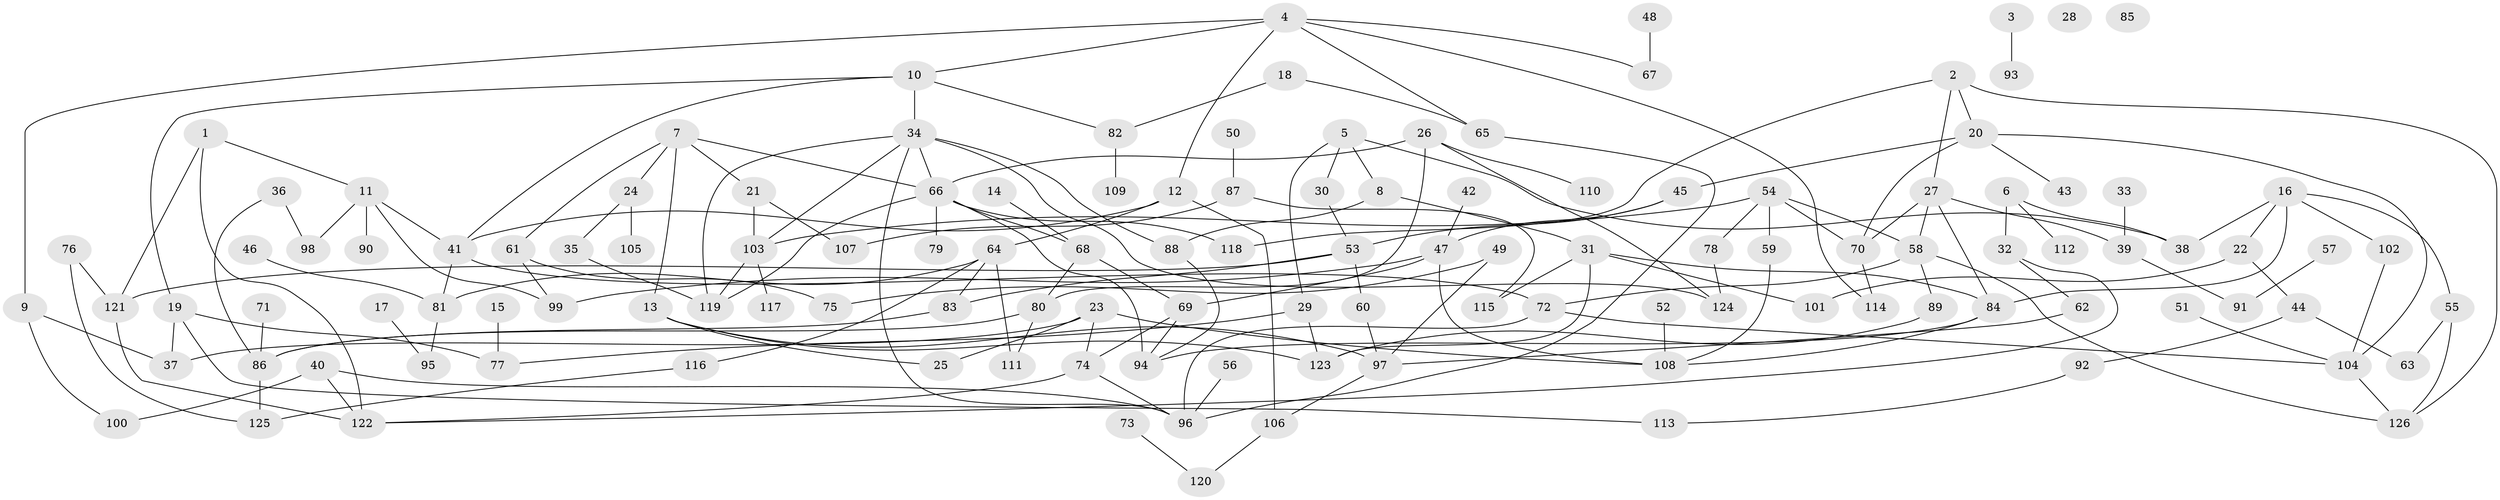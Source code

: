 // coarse degree distribution, {7: 0.0410958904109589, 3: 0.1917808219178082, 6: 0.0410958904109589, 9: 0.0273972602739726, 4: 0.1917808219178082, 5: 0.1643835616438356, 2: 0.2054794520547945, 8: 0.0136986301369863, 1: 0.1232876712328767}
// Generated by graph-tools (version 1.1) at 2025/48/03/04/25 22:48:10]
// undirected, 126 vertices, 184 edges
graph export_dot {
  node [color=gray90,style=filled];
  1;
  2;
  3;
  4;
  5;
  6;
  7;
  8;
  9;
  10;
  11;
  12;
  13;
  14;
  15;
  16;
  17;
  18;
  19;
  20;
  21;
  22;
  23;
  24;
  25;
  26;
  27;
  28;
  29;
  30;
  31;
  32;
  33;
  34;
  35;
  36;
  37;
  38;
  39;
  40;
  41;
  42;
  43;
  44;
  45;
  46;
  47;
  48;
  49;
  50;
  51;
  52;
  53;
  54;
  55;
  56;
  57;
  58;
  59;
  60;
  61;
  62;
  63;
  64;
  65;
  66;
  67;
  68;
  69;
  70;
  71;
  72;
  73;
  74;
  75;
  76;
  77;
  78;
  79;
  80;
  81;
  82;
  83;
  84;
  85;
  86;
  87;
  88;
  89;
  90;
  91;
  92;
  93;
  94;
  95;
  96;
  97;
  98;
  99;
  100;
  101;
  102;
  103;
  104;
  105;
  106;
  107;
  108;
  109;
  110;
  111;
  112;
  113;
  114;
  115;
  116;
  117;
  118;
  119;
  120;
  121;
  122;
  123;
  124;
  125;
  126;
  1 -- 11;
  1 -- 121;
  1 -- 122;
  2 -- 20;
  2 -- 27;
  2 -- 118;
  2 -- 126;
  3 -- 93;
  4 -- 9;
  4 -- 10;
  4 -- 12;
  4 -- 65;
  4 -- 67;
  4 -- 114;
  5 -- 8;
  5 -- 29;
  5 -- 30;
  5 -- 38;
  6 -- 32;
  6 -- 38;
  6 -- 112;
  7 -- 13;
  7 -- 21;
  7 -- 24;
  7 -- 61;
  7 -- 66;
  8 -- 31;
  8 -- 88;
  9 -- 37;
  9 -- 100;
  10 -- 19;
  10 -- 34;
  10 -- 41;
  10 -- 82;
  11 -- 41;
  11 -- 90;
  11 -- 98;
  11 -- 99;
  12 -- 41;
  12 -- 64;
  12 -- 106;
  13 -- 25;
  13 -- 97;
  13 -- 123;
  14 -- 68;
  15 -- 77;
  16 -- 22;
  16 -- 38;
  16 -- 55;
  16 -- 84;
  16 -- 102;
  17 -- 95;
  18 -- 65;
  18 -- 82;
  19 -- 37;
  19 -- 77;
  19 -- 113;
  20 -- 43;
  20 -- 45;
  20 -- 70;
  20 -- 104;
  21 -- 103;
  21 -- 107;
  22 -- 44;
  22 -- 101;
  23 -- 25;
  23 -- 37;
  23 -- 74;
  23 -- 108;
  24 -- 35;
  24 -- 105;
  26 -- 66;
  26 -- 80;
  26 -- 110;
  26 -- 124;
  27 -- 39;
  27 -- 58;
  27 -- 70;
  27 -- 84;
  29 -- 77;
  29 -- 123;
  30 -- 53;
  31 -- 84;
  31 -- 101;
  31 -- 115;
  31 -- 123;
  32 -- 62;
  32 -- 122;
  33 -- 39;
  34 -- 66;
  34 -- 88;
  34 -- 96;
  34 -- 103;
  34 -- 119;
  34 -- 124;
  35 -- 119;
  36 -- 86;
  36 -- 98;
  39 -- 91;
  40 -- 96;
  40 -- 100;
  40 -- 122;
  41 -- 72;
  41 -- 81;
  42 -- 47;
  44 -- 63;
  44 -- 92;
  45 -- 47;
  45 -- 53;
  46 -- 81;
  47 -- 69;
  47 -- 99;
  47 -- 108;
  48 -- 67;
  49 -- 75;
  49 -- 97;
  50 -- 87;
  51 -- 104;
  52 -- 108;
  53 -- 60;
  53 -- 83;
  53 -- 121;
  54 -- 58;
  54 -- 59;
  54 -- 70;
  54 -- 78;
  54 -- 103;
  55 -- 63;
  55 -- 126;
  56 -- 96;
  57 -- 91;
  58 -- 72;
  58 -- 89;
  58 -- 126;
  59 -- 108;
  60 -- 97;
  61 -- 75;
  61 -- 99;
  62 -- 97;
  64 -- 81;
  64 -- 83;
  64 -- 111;
  64 -- 116;
  65 -- 96;
  66 -- 68;
  66 -- 79;
  66 -- 94;
  66 -- 118;
  66 -- 119;
  68 -- 69;
  68 -- 80;
  69 -- 74;
  69 -- 94;
  70 -- 114;
  71 -- 86;
  72 -- 96;
  72 -- 104;
  73 -- 120;
  74 -- 96;
  74 -- 122;
  76 -- 121;
  76 -- 125;
  78 -- 124;
  80 -- 86;
  80 -- 111;
  81 -- 95;
  82 -- 109;
  83 -- 86;
  84 -- 94;
  84 -- 108;
  86 -- 125;
  87 -- 107;
  87 -- 115;
  88 -- 94;
  89 -- 123;
  92 -- 113;
  97 -- 106;
  102 -- 104;
  103 -- 117;
  103 -- 119;
  104 -- 126;
  106 -- 120;
  116 -- 125;
  121 -- 122;
}
